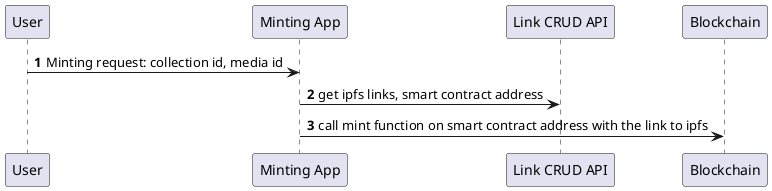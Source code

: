 @startuml

participant "User" as user
participant "Minting App" as minter
participant "Link CRUD API" as linksapi
participant "Blockchain" as blockc

autonumber

user -> minter: Minting request: collection id, media id
minter -> linksapi: get ipfs links, smart contract address
minter -> blockc: call mint function on smart contract address with the link to ipfs

@enduml